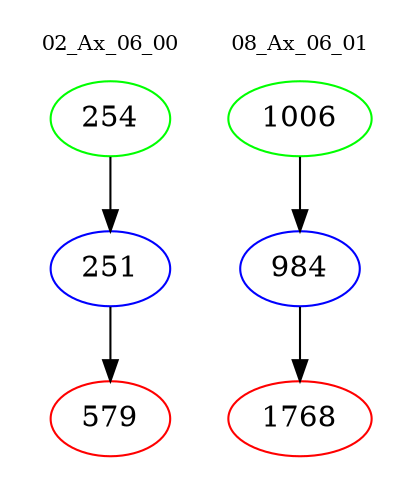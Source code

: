 digraph{
subgraph cluster_0 {
color = white
label = "02_Ax_06_00";
fontsize=10;
T0_254 [label="254", color="green"]
T0_254 -> T0_251 [color="black"]
T0_251 [label="251", color="blue"]
T0_251 -> T0_579 [color="black"]
T0_579 [label="579", color="red"]
}
subgraph cluster_1 {
color = white
label = "08_Ax_06_01";
fontsize=10;
T1_1006 [label="1006", color="green"]
T1_1006 -> T1_984 [color="black"]
T1_984 [label="984", color="blue"]
T1_984 -> T1_1768 [color="black"]
T1_1768 [label="1768", color="red"]
}
}
